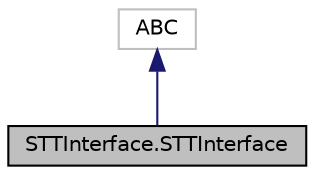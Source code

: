 digraph "STTInterface.STTInterface"
{
 // LATEX_PDF_SIZE
  edge [fontname="Helvetica",fontsize="10",labelfontname="Helvetica",labelfontsize="10"];
  node [fontname="Helvetica",fontsize="10",shape=record];
  Node1 [label="STTInterface.STTInterface",height=0.2,width=0.4,color="black", fillcolor="grey75", style="filled", fontcolor="black",tooltip="Interfaz dedicada al manejo de reconocimiento de voz a texto (STT) Proporciona métodos abstractos."];
  Node2 -> Node1 [dir="back",color="midnightblue",fontsize="10",style="solid",fontname="Helvetica"];
  Node2 [label="ABC",height=0.2,width=0.4,color="grey75", fillcolor="white", style="filled",tooltip=" "];
}
